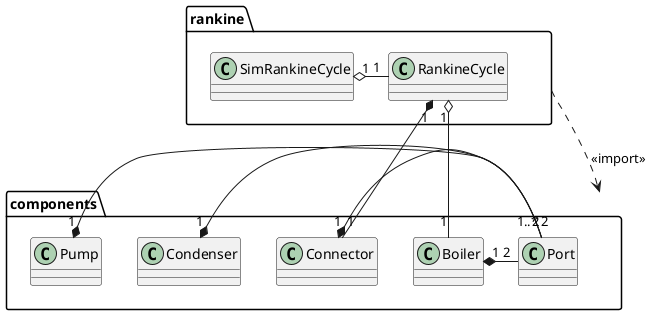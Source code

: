 @startuml
package components {
  Connector "1" *- "1..*" Port
  Boiler "1" *- "2" Port
  Condenser "1"*- "2" Port
  Pump "1"*- "2" Port
}

package rankine {
  SimRankineCycle "1" o- "1" RankineCycle   
}
rankine ..> components : <<import>>
RankineCycle "1" *- "1" Connector
RankineCycle "1" o- "1" Boiler
@enduml